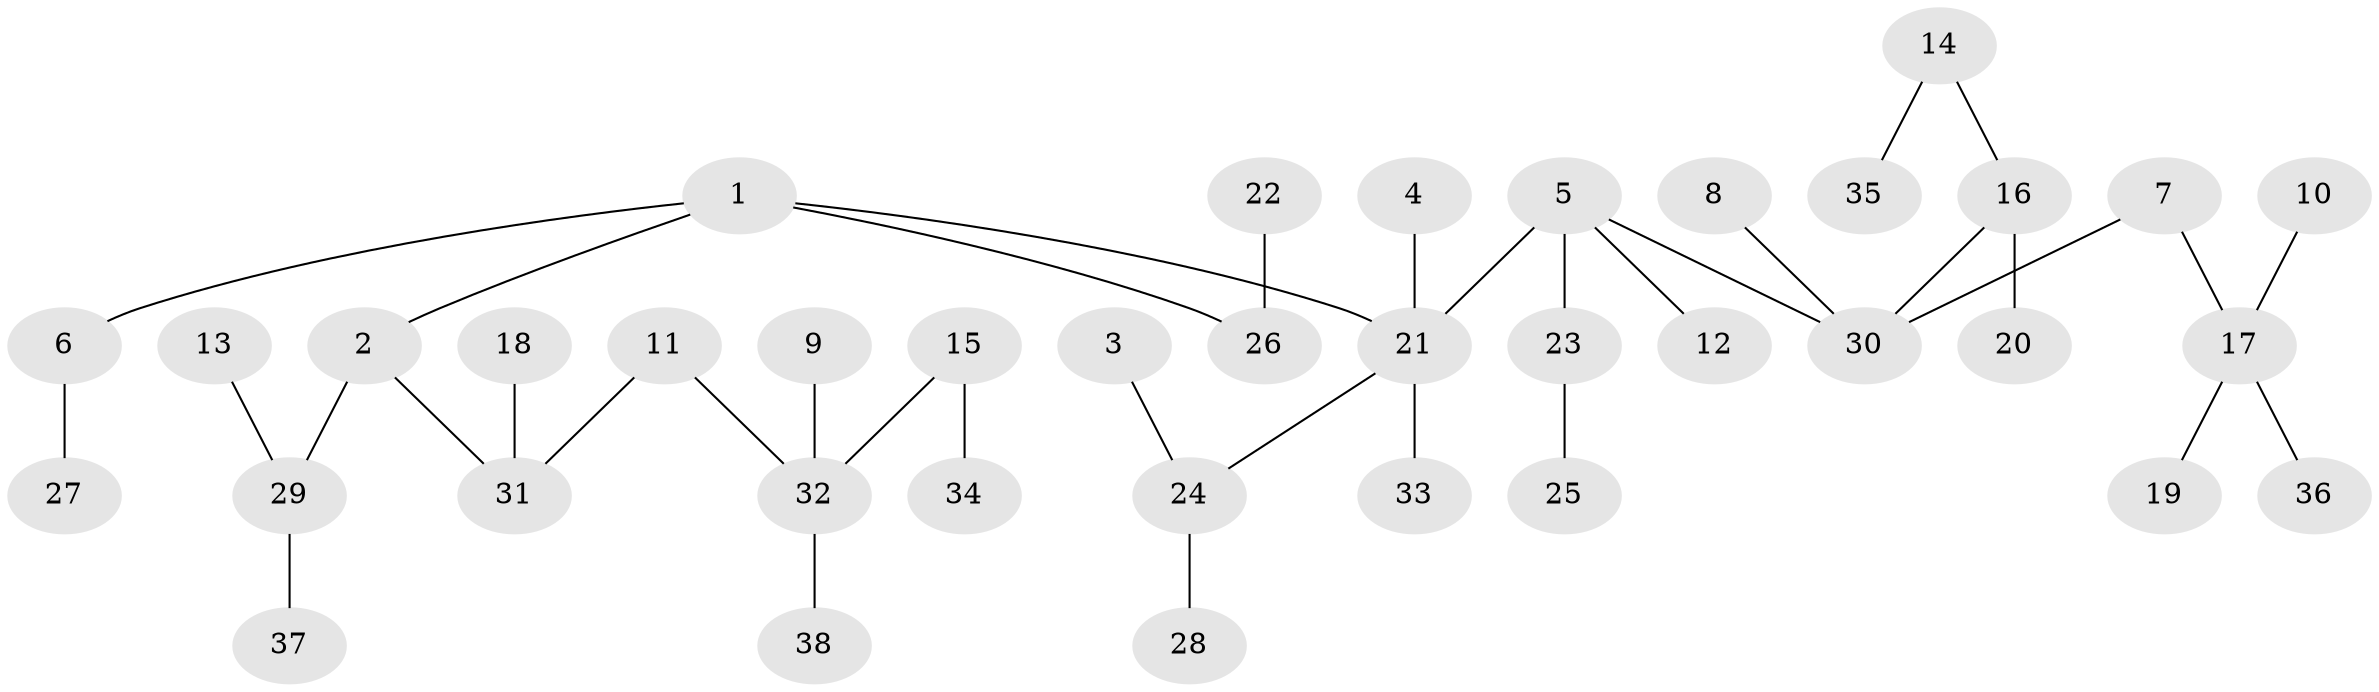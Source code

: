 // original degree distribution, {4: 0.06666666666666667, 6: 0.013333333333333334, 2: 0.28, 1: 0.4666666666666667, 3: 0.13333333333333333, 5: 0.04}
// Generated by graph-tools (version 1.1) at 2025/50/03/09/25 03:50:20]
// undirected, 38 vertices, 37 edges
graph export_dot {
graph [start="1"]
  node [color=gray90,style=filled];
  1;
  2;
  3;
  4;
  5;
  6;
  7;
  8;
  9;
  10;
  11;
  12;
  13;
  14;
  15;
  16;
  17;
  18;
  19;
  20;
  21;
  22;
  23;
  24;
  25;
  26;
  27;
  28;
  29;
  30;
  31;
  32;
  33;
  34;
  35;
  36;
  37;
  38;
  1 -- 2 [weight=1.0];
  1 -- 6 [weight=1.0];
  1 -- 21 [weight=1.0];
  1 -- 26 [weight=1.0];
  2 -- 29 [weight=1.0];
  2 -- 31 [weight=1.0];
  3 -- 24 [weight=1.0];
  4 -- 21 [weight=1.0];
  5 -- 12 [weight=1.0];
  5 -- 21 [weight=1.0];
  5 -- 23 [weight=1.0];
  5 -- 30 [weight=1.0];
  6 -- 27 [weight=1.0];
  7 -- 17 [weight=1.0];
  7 -- 30 [weight=1.0];
  8 -- 30 [weight=1.0];
  9 -- 32 [weight=1.0];
  10 -- 17 [weight=1.0];
  11 -- 31 [weight=1.0];
  11 -- 32 [weight=1.0];
  13 -- 29 [weight=1.0];
  14 -- 16 [weight=1.0];
  14 -- 35 [weight=1.0];
  15 -- 32 [weight=1.0];
  15 -- 34 [weight=1.0];
  16 -- 20 [weight=1.0];
  16 -- 30 [weight=1.0];
  17 -- 19 [weight=1.0];
  17 -- 36 [weight=1.0];
  18 -- 31 [weight=1.0];
  21 -- 24 [weight=1.0];
  21 -- 33 [weight=1.0];
  22 -- 26 [weight=1.0];
  23 -- 25 [weight=1.0];
  24 -- 28 [weight=1.0];
  29 -- 37 [weight=1.0];
  32 -- 38 [weight=1.0];
}
